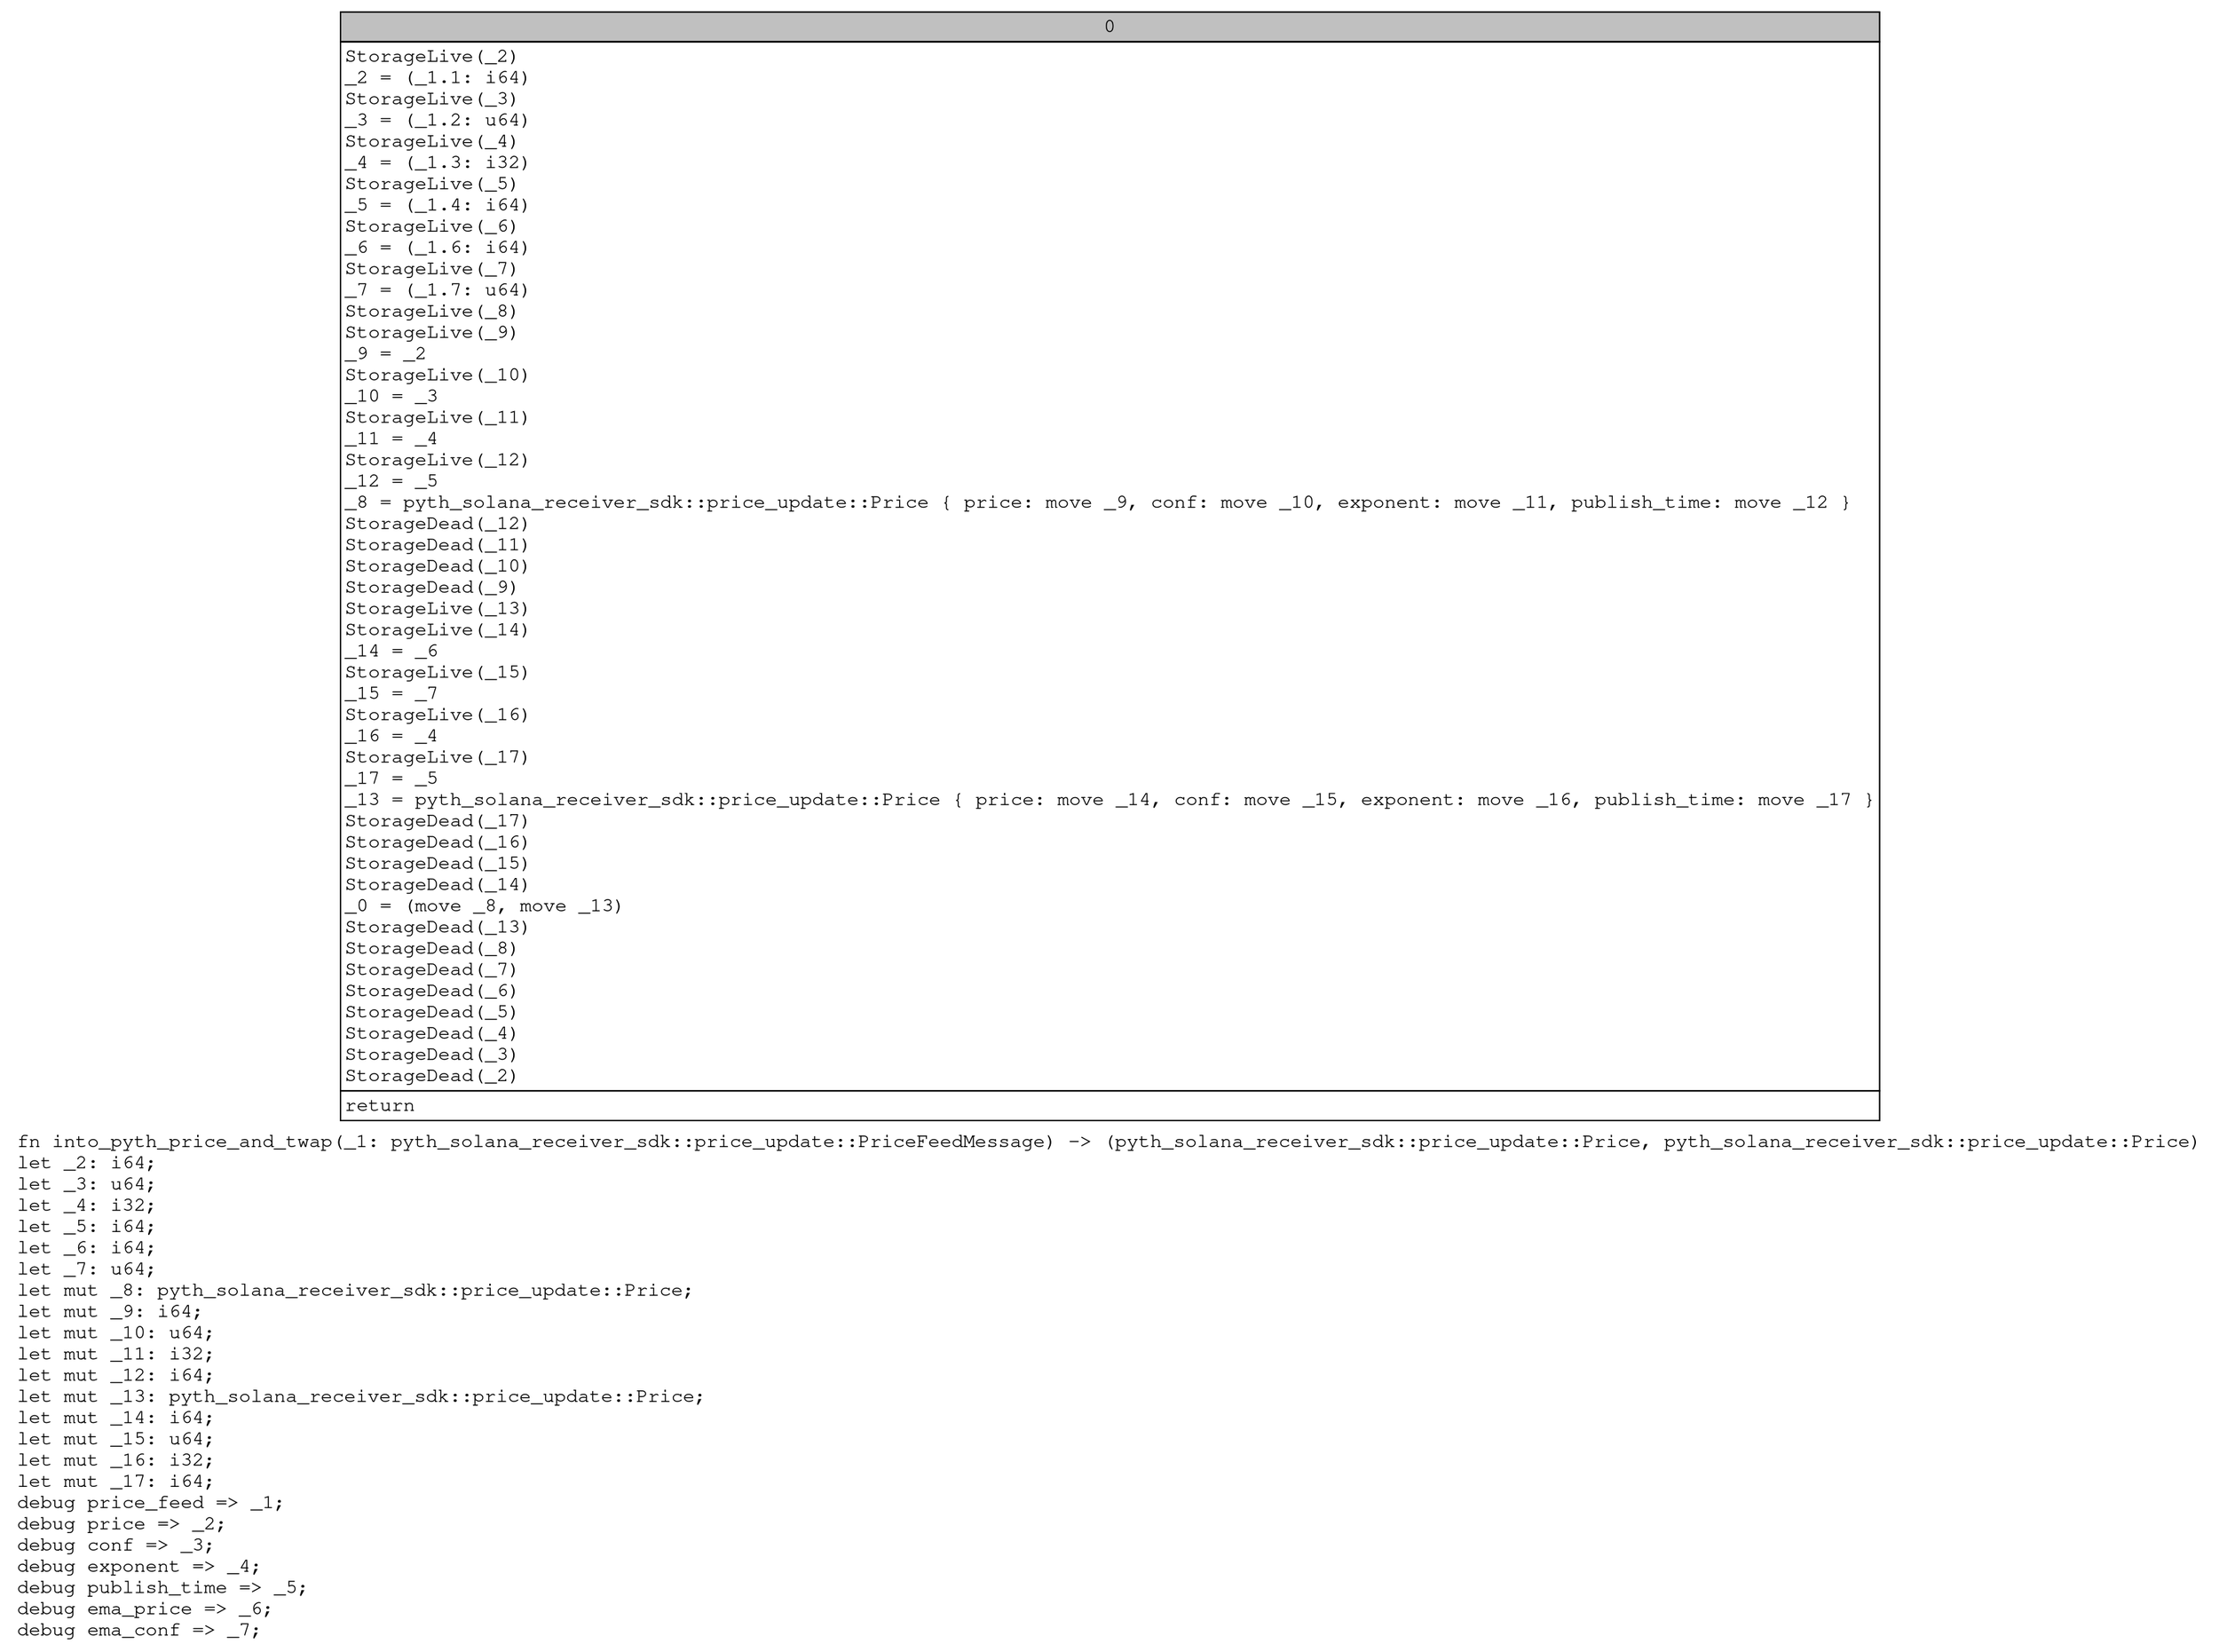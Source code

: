 digraph Mir_0_2554 {
    graph [fontname="Courier, monospace"];
    node [fontname="Courier, monospace"];
    edge [fontname="Courier, monospace"];
    label=<fn into_pyth_price_and_twap(_1: pyth_solana_receiver_sdk::price_update::PriceFeedMessage) -&gt; (pyth_solana_receiver_sdk::price_update::Price, pyth_solana_receiver_sdk::price_update::Price)<br align="left"/>let _2: i64;<br align="left"/>let _3: u64;<br align="left"/>let _4: i32;<br align="left"/>let _5: i64;<br align="left"/>let _6: i64;<br align="left"/>let _7: u64;<br align="left"/>let mut _8: pyth_solana_receiver_sdk::price_update::Price;<br align="left"/>let mut _9: i64;<br align="left"/>let mut _10: u64;<br align="left"/>let mut _11: i32;<br align="left"/>let mut _12: i64;<br align="left"/>let mut _13: pyth_solana_receiver_sdk::price_update::Price;<br align="left"/>let mut _14: i64;<br align="left"/>let mut _15: u64;<br align="left"/>let mut _16: i32;<br align="left"/>let mut _17: i64;<br align="left"/>debug price_feed =&gt; _1;<br align="left"/>debug price =&gt; _2;<br align="left"/>debug conf =&gt; _3;<br align="left"/>debug exponent =&gt; _4;<br align="left"/>debug publish_time =&gt; _5;<br align="left"/>debug ema_price =&gt; _6;<br align="left"/>debug ema_conf =&gt; _7;<br align="left"/>>;
    bb0__0_2554 [shape="none", label=<<table border="0" cellborder="1" cellspacing="0"><tr><td bgcolor="gray" align="center" colspan="1">0</td></tr><tr><td align="left" balign="left">StorageLive(_2)<br/>_2 = (_1.1: i64)<br/>StorageLive(_3)<br/>_3 = (_1.2: u64)<br/>StorageLive(_4)<br/>_4 = (_1.3: i32)<br/>StorageLive(_5)<br/>_5 = (_1.4: i64)<br/>StorageLive(_6)<br/>_6 = (_1.6: i64)<br/>StorageLive(_7)<br/>_7 = (_1.7: u64)<br/>StorageLive(_8)<br/>StorageLive(_9)<br/>_9 = _2<br/>StorageLive(_10)<br/>_10 = _3<br/>StorageLive(_11)<br/>_11 = _4<br/>StorageLive(_12)<br/>_12 = _5<br/>_8 = pyth_solana_receiver_sdk::price_update::Price { price: move _9, conf: move _10, exponent: move _11, publish_time: move _12 }<br/>StorageDead(_12)<br/>StorageDead(_11)<br/>StorageDead(_10)<br/>StorageDead(_9)<br/>StorageLive(_13)<br/>StorageLive(_14)<br/>_14 = _6<br/>StorageLive(_15)<br/>_15 = _7<br/>StorageLive(_16)<br/>_16 = _4<br/>StorageLive(_17)<br/>_17 = _5<br/>_13 = pyth_solana_receiver_sdk::price_update::Price { price: move _14, conf: move _15, exponent: move _16, publish_time: move _17 }<br/>StorageDead(_17)<br/>StorageDead(_16)<br/>StorageDead(_15)<br/>StorageDead(_14)<br/>_0 = (move _8, move _13)<br/>StorageDead(_13)<br/>StorageDead(_8)<br/>StorageDead(_7)<br/>StorageDead(_6)<br/>StorageDead(_5)<br/>StorageDead(_4)<br/>StorageDead(_3)<br/>StorageDead(_2)<br/></td></tr><tr><td align="left">return</td></tr></table>>];
}
